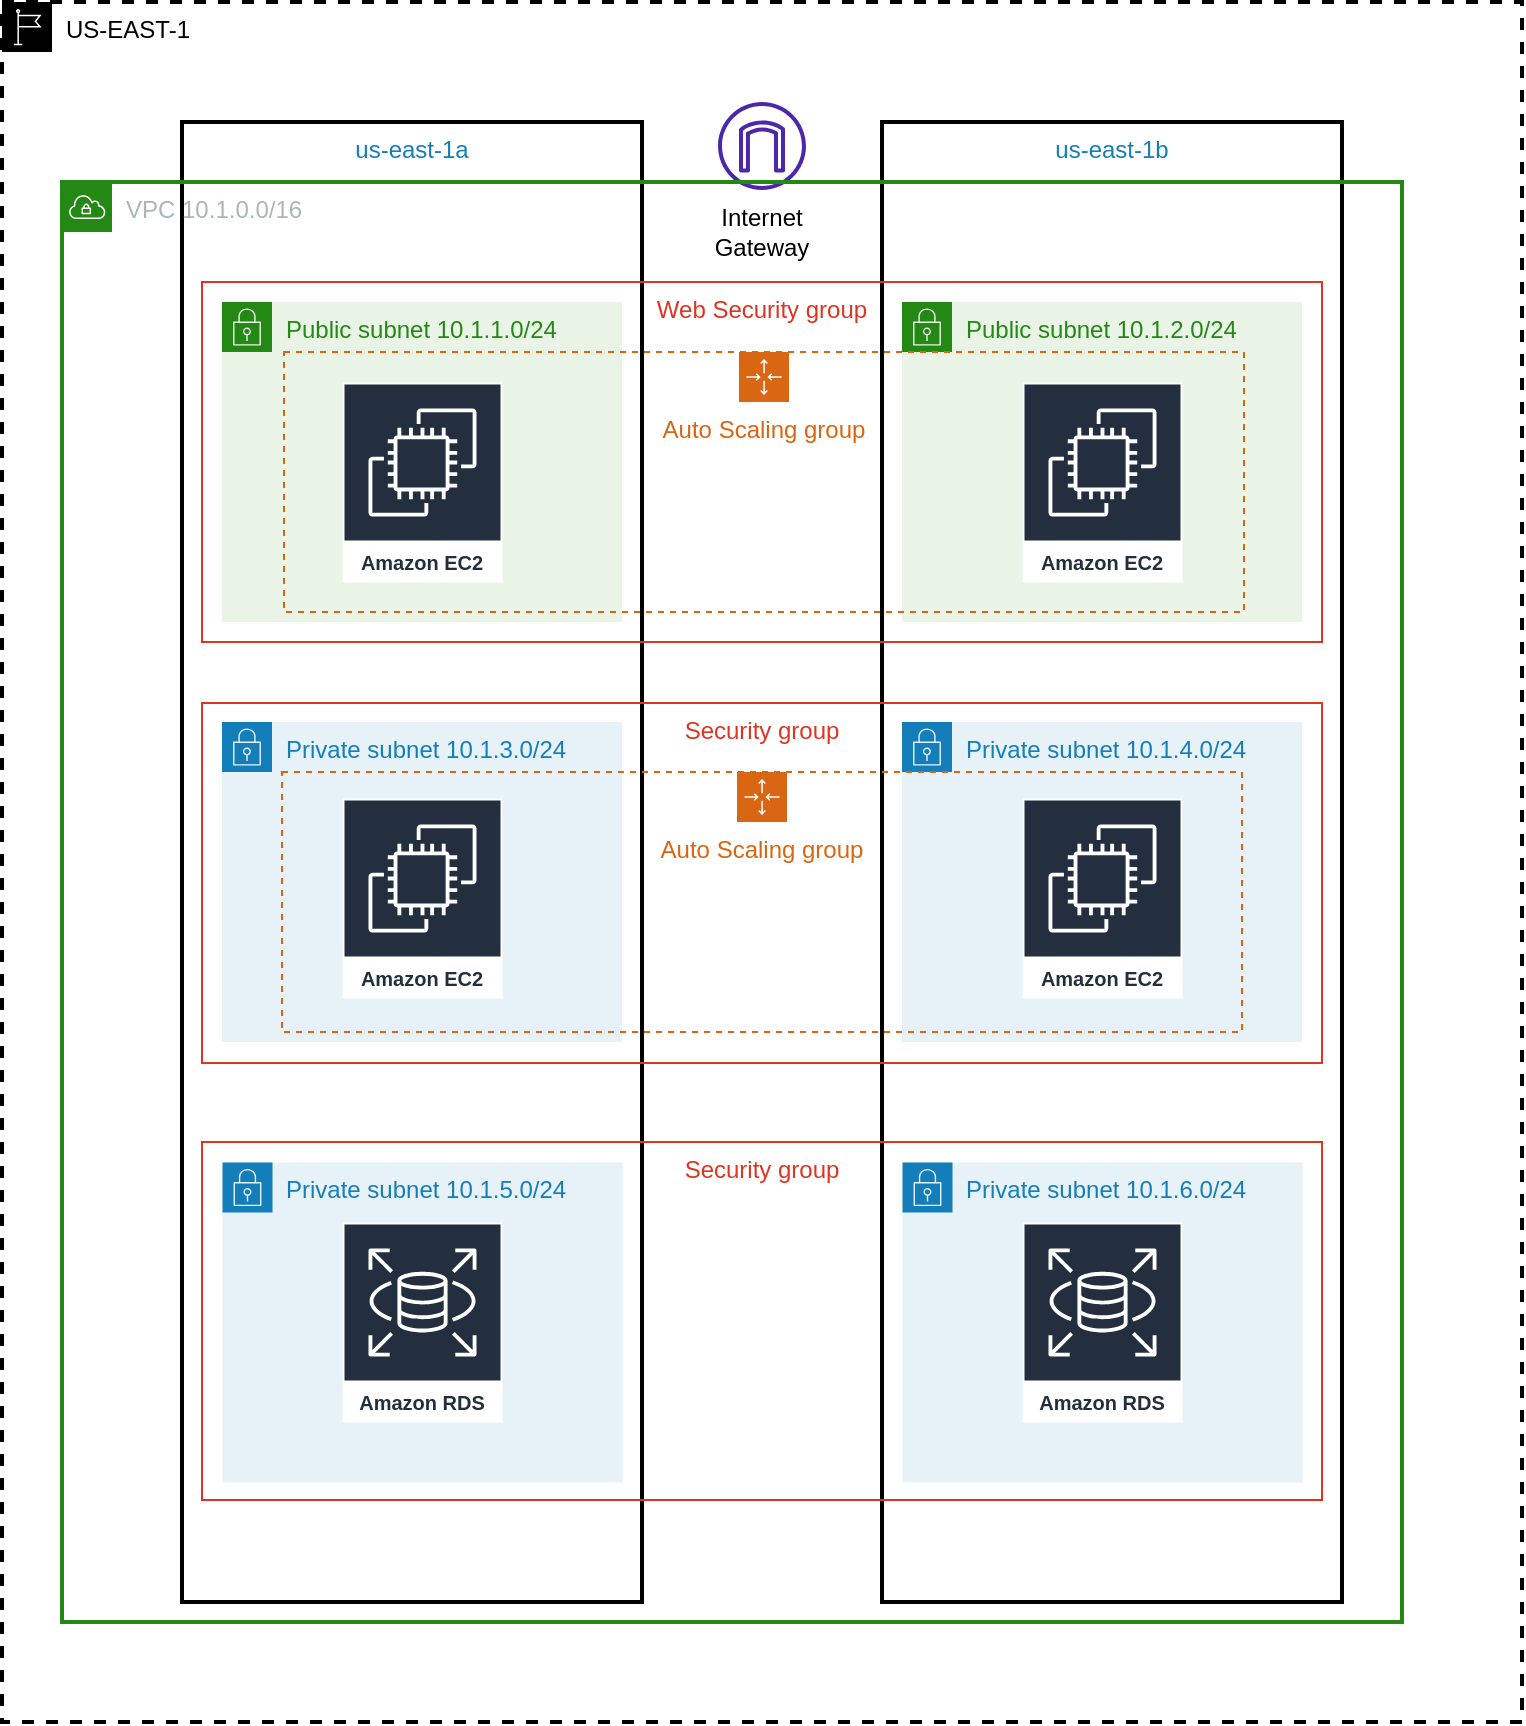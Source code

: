 <mxfile version="20.6.0" type="github">
  <diagram id="xggmqmnDdCMUJtHXeGxX" name="Página-1">
    <mxGraphModel dx="920" dy="1724" grid="1" gridSize="10" guides="1" tooltips="1" connect="1" arrows="1" fold="1" page="1" pageScale="1" pageWidth="827" pageHeight="1169" math="0" shadow="0">
      <root>
        <mxCell id="0" />
        <mxCell id="1" parent="0" />
        <mxCell id="Yk63QLegk9tkWfs8BIzJ-25" value="US-EAST-1" style="points=[[0,0],[0.25,0],[0.5,0],[0.75,0],[1,0],[1,0.25],[1,0.5],[1,0.75],[1,1],[0.75,1],[0.5,1],[0.25,1],[0,1],[0,0.75],[0,0.5],[0,0.25]];outlineConnect=0;html=1;whiteSpace=wrap;fontSize=12;fontStyle=0;container=1;pointerEvents=0;collapsible=0;recursiveResize=0;shape=mxgraph.aws4.group;grIcon=mxgraph.aws4.group_region;verticalAlign=top;align=left;spacingLeft=30;dashed=1;labelBackgroundColor=none;strokeWidth=2;fillColor=none;" parent="1" vertex="1">
          <mxGeometry x="50" y="-70" width="760" height="860" as="geometry" />
        </mxCell>
        <mxCell id="Yk63QLegk9tkWfs8BIzJ-33" value="us-east-1a" style="fillColor=none;strokeColor=#000000;verticalAlign=top;fontStyle=0;fontColor=#147EBA;labelBackgroundColor=none;strokeWidth=2;" parent="Yk63QLegk9tkWfs8BIzJ-25" vertex="1">
          <mxGeometry x="90" y="60" width="230" height="740" as="geometry" />
        </mxCell>
        <mxCell id="Yk63QLegk9tkWfs8BIzJ-34" value="us-east-1b" style="fillColor=none;strokeColor=#000000;verticalAlign=top;fontStyle=0;fontColor=#147EBA;labelBackgroundColor=none;strokeWidth=2;" parent="Yk63QLegk9tkWfs8BIzJ-25" vertex="1">
          <mxGeometry x="440" y="60" width="230" height="740" as="geometry" />
        </mxCell>
        <mxCell id="Yk63QLegk9tkWfs8BIzJ-35" value="" style="sketch=0;outlineConnect=0;fontColor=#232F3E;gradientColor=none;fillColor=#4D27AA;strokeColor=none;dashed=0;verticalLabelPosition=bottom;verticalAlign=top;align=center;html=1;fontSize=12;fontStyle=0;aspect=fixed;pointerEvents=1;shape=mxgraph.aws4.internet_gateway;labelBackgroundColor=none;strokeWidth=2;" parent="Yk63QLegk9tkWfs8BIzJ-25" vertex="1">
          <mxGeometry x="358" y="50" width="44" height="44" as="geometry" />
        </mxCell>
        <mxCell id="Yk63QLegk9tkWfs8BIzJ-47" value="Security group" style="fillColor=none;strokeColor=#DD3522;verticalAlign=top;fontStyle=0;fontColor=#DD3522;labelBackgroundColor=none;strokeWidth=1;" parent="Yk63QLegk9tkWfs8BIzJ-25" vertex="1">
          <mxGeometry x="100" y="570" width="560" height="179" as="geometry" />
        </mxCell>
        <mxCell id="Yk63QLegk9tkWfs8BIzJ-48" value="Security group" style="fillColor=none;strokeColor=#DD3522;verticalAlign=top;fontStyle=0;fontColor=#DD3522;labelBackgroundColor=none;strokeWidth=1;" parent="Yk63QLegk9tkWfs8BIzJ-25" vertex="1">
          <mxGeometry x="100" y="350.5" width="560" height="180" as="geometry" />
        </mxCell>
        <mxCell id="Yk63QLegk9tkWfs8BIzJ-49" value="Web Security group" style="fillColor=none;strokeColor=#DD3522;verticalAlign=top;fontStyle=0;fontColor=#DD3522;labelBackgroundColor=none;strokeWidth=1;" parent="Yk63QLegk9tkWfs8BIzJ-25" vertex="1">
          <mxGeometry x="100" y="140" width="560" height="180" as="geometry" />
        </mxCell>
        <mxCell id="Yk63QLegk9tkWfs8BIzJ-26" value="VPC 10.1.0.0/16" style="points=[[0,0],[0.25,0],[0.5,0],[0.75,0],[1,0],[1,0.25],[1,0.5],[1,0.75],[1,1],[0.75,1],[0.5,1],[0.25,1],[0,1],[0,0.75],[0,0.5],[0,0.25]];outlineConnect=0;gradientColor=none;html=1;whiteSpace=wrap;fontSize=12;fontStyle=0;container=1;pointerEvents=0;collapsible=0;recursiveResize=0;shape=mxgraph.aws4.group;grIcon=mxgraph.aws4.group_vpc;strokeColor=#248814;fillColor=none;verticalAlign=top;align=left;spacingLeft=30;fontColor=#AAB7B8;dashed=0;labelBackgroundColor=none;strokeWidth=2;" parent="1" vertex="1">
          <mxGeometry x="80" y="20" width="670" height="720" as="geometry" />
        </mxCell>
        <mxCell id="Yk63QLegk9tkWfs8BIzJ-27" value="Public subnet 10.1.1.0/24" style="points=[[0,0],[0.25,0],[0.5,0],[0.75,0],[1,0],[1,0.25],[1,0.5],[1,0.75],[1,1],[0.75,1],[0.5,1],[0.25,1],[0,1],[0,0.75],[0,0.5],[0,0.25]];outlineConnect=0;gradientColor=none;html=1;whiteSpace=wrap;fontSize=12;fontStyle=0;container=1;pointerEvents=0;collapsible=0;recursiveResize=0;shape=mxgraph.aws4.group;grIcon=mxgraph.aws4.group_security_group;grStroke=0;strokeColor=#248814;fillColor=#E9F3E6;verticalAlign=top;align=left;spacingLeft=30;fontColor=#248814;dashed=0;labelBackgroundColor=none;strokeWidth=2;" parent="Yk63QLegk9tkWfs8BIzJ-26" vertex="1">
          <mxGeometry x="80" y="60" width="200" height="160" as="geometry" />
        </mxCell>
        <mxCell id="Yk63QLegk9tkWfs8BIzJ-41" value="Amazon EC2" style="sketch=0;outlineConnect=0;fontColor=#232F3E;gradientColor=none;strokeColor=#ffffff;fillColor=#232F3E;dashed=0;verticalLabelPosition=middle;verticalAlign=bottom;align=center;html=1;whiteSpace=wrap;fontSize=10;fontStyle=1;spacing=3;shape=mxgraph.aws4.productIcon;prIcon=mxgraph.aws4.ec2;labelBackgroundColor=none;strokeWidth=0;" parent="Yk63QLegk9tkWfs8BIzJ-27" vertex="1">
          <mxGeometry x="60" y="40" width="80" height="100" as="geometry" />
        </mxCell>
        <mxCell id="Yk63QLegk9tkWfs8BIzJ-28" value="Public subnet 10.1.2.0/24" style="points=[[0,0],[0.25,0],[0.5,0],[0.75,0],[1,0],[1,0.25],[1,0.5],[1,0.75],[1,1],[0.75,1],[0.5,1],[0.25,1],[0,1],[0,0.75],[0,0.5],[0,0.25]];outlineConnect=0;gradientColor=none;html=1;whiteSpace=wrap;fontSize=12;fontStyle=0;container=1;pointerEvents=0;collapsible=0;recursiveResize=0;shape=mxgraph.aws4.group;grIcon=mxgraph.aws4.group_security_group;grStroke=0;strokeColor=#248814;fillColor=#E9F3E6;verticalAlign=top;align=left;spacingLeft=30;fontColor=#248814;dashed=0;labelBackgroundColor=none;strokeWidth=2;" parent="Yk63QLegk9tkWfs8BIzJ-26" vertex="1">
          <mxGeometry x="420" y="60" width="200" height="160" as="geometry" />
        </mxCell>
        <mxCell id="Yk63QLegk9tkWfs8BIzJ-42" value="Amazon EC2" style="sketch=0;outlineConnect=0;fontColor=#232F3E;gradientColor=none;strokeColor=#ffffff;fillColor=#232F3E;dashed=0;verticalLabelPosition=middle;verticalAlign=bottom;align=center;html=1;whiteSpace=wrap;fontSize=10;fontStyle=1;spacing=3;shape=mxgraph.aws4.productIcon;prIcon=mxgraph.aws4.ec2;labelBackgroundColor=none;strokeWidth=0;" parent="Yk63QLegk9tkWfs8BIzJ-28" vertex="1">
          <mxGeometry x="60" y="40" width="80" height="100" as="geometry" />
        </mxCell>
        <mxCell id="Yk63QLegk9tkWfs8BIzJ-29" value="Private subnet 10.1.3.0/24" style="points=[[0,0],[0.25,0],[0.5,0],[0.75,0],[1,0],[1,0.25],[1,0.5],[1,0.75],[1,1],[0.75,1],[0.5,1],[0.25,1],[0,1],[0,0.75],[0,0.5],[0,0.25]];outlineConnect=0;gradientColor=none;html=1;whiteSpace=wrap;fontSize=12;fontStyle=0;container=1;pointerEvents=0;collapsible=0;recursiveResize=0;shape=mxgraph.aws4.group;grIcon=mxgraph.aws4.group_security_group;grStroke=0;strokeColor=#147EBA;fillColor=#E6F2F8;verticalAlign=top;align=left;spacingLeft=30;fontColor=#147EBA;dashed=0;labelBackgroundColor=none;strokeWidth=2;" parent="Yk63QLegk9tkWfs8BIzJ-26" vertex="1">
          <mxGeometry x="80" y="270" width="200" height="160" as="geometry" />
        </mxCell>
        <mxCell id="Yk63QLegk9tkWfs8BIzJ-43" value="Amazon EC2" style="sketch=0;outlineConnect=0;fontColor=#232F3E;gradientColor=none;strokeColor=#ffffff;fillColor=#232F3E;dashed=0;verticalLabelPosition=middle;verticalAlign=bottom;align=center;html=1;whiteSpace=wrap;fontSize=10;fontStyle=1;spacing=3;shape=mxgraph.aws4.productIcon;prIcon=mxgraph.aws4.ec2;labelBackgroundColor=none;strokeWidth=0;" parent="Yk63QLegk9tkWfs8BIzJ-29" vertex="1">
          <mxGeometry x="60" y="38" width="80" height="100" as="geometry" />
        </mxCell>
        <mxCell id="Yk63QLegk9tkWfs8BIzJ-30" value="Private subnet 10.1.4.0/24" style="points=[[0,0],[0.25,0],[0.5,0],[0.75,0],[1,0],[1,0.25],[1,0.5],[1,0.75],[1,1],[0.75,1],[0.5,1],[0.25,1],[0,1],[0,0.75],[0,0.5],[0,0.25]];outlineConnect=0;gradientColor=none;html=1;whiteSpace=wrap;fontSize=12;fontStyle=0;container=1;pointerEvents=0;collapsible=0;recursiveResize=0;shape=mxgraph.aws4.group;grIcon=mxgraph.aws4.group_security_group;grStroke=0;strokeColor=#147EBA;fillColor=#E6F2F8;verticalAlign=top;align=left;spacingLeft=30;fontColor=#147EBA;dashed=0;labelBackgroundColor=none;strokeWidth=2;" parent="Yk63QLegk9tkWfs8BIzJ-26" vertex="1">
          <mxGeometry x="420" y="270" width="200" height="160" as="geometry" />
        </mxCell>
        <mxCell id="Yk63QLegk9tkWfs8BIzJ-44" value="Amazon EC2" style="sketch=0;outlineConnect=0;fontColor=#232F3E;gradientColor=none;strokeColor=#ffffff;fillColor=#232F3E;dashed=0;verticalLabelPosition=middle;verticalAlign=bottom;align=center;html=1;whiteSpace=wrap;fontSize=10;fontStyle=1;spacing=3;shape=mxgraph.aws4.productIcon;prIcon=mxgraph.aws4.ec2;labelBackgroundColor=none;strokeWidth=0;" parent="Yk63QLegk9tkWfs8BIzJ-30" vertex="1">
          <mxGeometry x="60" y="38" width="80" height="100" as="geometry" />
        </mxCell>
        <mxCell id="Yk63QLegk9tkWfs8BIzJ-36" value="Internet Gateway" style="rounded=0;whiteSpace=wrap;html=1;labelBackgroundColor=none;strokeWidth=0;dashed=1;fillColor=none;strokeColor=#FFFFFF;" parent="Yk63QLegk9tkWfs8BIzJ-26" vertex="1">
          <mxGeometry x="310" y="10" width="80" height="30" as="geometry" />
        </mxCell>
        <mxCell id="Yk63QLegk9tkWfs8BIzJ-39" value="Private subnet 10.1.5.0/24" style="points=[[0,0],[0.25,0],[0.5,0],[0.75,0],[1,0],[1,0.25],[1,0.5],[1,0.75],[1,1],[0.75,1],[0.5,1],[0.25,1],[0,1],[0,0.75],[0,0.5],[0,0.25]];outlineConnect=0;gradientColor=none;html=1;whiteSpace=wrap;fontSize=12;fontStyle=0;container=1;pointerEvents=0;collapsible=0;recursiveResize=0;shape=mxgraph.aws4.group;grIcon=mxgraph.aws4.group_security_group;grStroke=0;strokeColor=#147EBA;fillColor=#E6F2F8;verticalAlign=top;align=left;spacingLeft=30;fontColor=#147EBA;dashed=0;labelBackgroundColor=none;strokeWidth=0;" parent="Yk63QLegk9tkWfs8BIzJ-26" vertex="1">
          <mxGeometry x="80" y="490" width="200" height="160" as="geometry" />
        </mxCell>
        <mxCell id="Yk63QLegk9tkWfs8BIzJ-45" value="Amazon RDS" style="sketch=0;outlineConnect=0;fontColor=#232F3E;gradientColor=none;strokeColor=#ffffff;fillColor=#232F3E;dashed=0;verticalLabelPosition=middle;verticalAlign=bottom;align=center;html=1;whiteSpace=wrap;fontSize=10;fontStyle=1;spacing=3;shape=mxgraph.aws4.productIcon;prIcon=mxgraph.aws4.rds;labelBackgroundColor=none;strokeWidth=0;" parent="Yk63QLegk9tkWfs8BIzJ-39" vertex="1">
          <mxGeometry x="60" y="30" width="80" height="100" as="geometry" />
        </mxCell>
        <mxCell id="Yk63QLegk9tkWfs8BIzJ-40" value="Private subnet 10.1.6.0/24" style="points=[[0,0],[0.25,0],[0.5,0],[0.75,0],[1,0],[1,0.25],[1,0.5],[1,0.75],[1,1],[0.75,1],[0.5,1],[0.25,1],[0,1],[0,0.75],[0,0.5],[0,0.25]];outlineConnect=0;gradientColor=none;html=1;whiteSpace=wrap;fontSize=12;fontStyle=0;container=1;pointerEvents=0;collapsible=0;recursiveResize=0;shape=mxgraph.aws4.group;grIcon=mxgraph.aws4.group_security_group;grStroke=0;strokeColor=#147EBA;fillColor=#E6F2F8;verticalAlign=top;align=left;spacingLeft=30;fontColor=#147EBA;dashed=0;labelBackgroundColor=none;strokeWidth=0;" parent="Yk63QLegk9tkWfs8BIzJ-26" vertex="1">
          <mxGeometry x="420" y="490" width="200" height="160" as="geometry" />
        </mxCell>
        <mxCell id="Yk63QLegk9tkWfs8BIzJ-46" value="Amazon RDS" style="sketch=0;outlineConnect=0;fontColor=#232F3E;gradientColor=none;strokeColor=#ffffff;fillColor=#232F3E;dashed=0;verticalLabelPosition=middle;verticalAlign=bottom;align=center;html=1;whiteSpace=wrap;fontSize=10;fontStyle=1;spacing=3;shape=mxgraph.aws4.productIcon;prIcon=mxgraph.aws4.rds;labelBackgroundColor=none;strokeWidth=0;" parent="Yk63QLegk9tkWfs8BIzJ-40" vertex="1">
          <mxGeometry x="60" y="30" width="80" height="100" as="geometry" />
        </mxCell>
        <mxCell id="7BhhN1L9Lo45RrHUkkJ7-2" value="Auto Scaling group" style="points=[[0,0],[0.25,0],[0.5,0],[0.75,0],[1,0],[1,0.25],[1,0.5],[1,0.75],[1,1],[0.75,1],[0.5,1],[0.25,1],[0,1],[0,0.75],[0,0.5],[0,0.25]];outlineConnect=0;gradientColor=none;html=1;whiteSpace=wrap;fontSize=12;fontStyle=0;container=1;pointerEvents=0;collapsible=0;recursiveResize=0;shape=mxgraph.aws4.groupCenter;grIcon=mxgraph.aws4.group_auto_scaling_group;grStroke=1;strokeColor=#D86613;fillColor=none;verticalAlign=top;align=center;fontColor=#D86613;dashed=1;spacingTop=25;labelBackgroundColor=none;strokeWidth=1;" vertex="1" parent="Yk63QLegk9tkWfs8BIzJ-26">
          <mxGeometry x="110" y="295" width="480" height="130" as="geometry" />
        </mxCell>
        <mxCell id="7BhhN1L9Lo45RrHUkkJ7-10" value="Auto Scaling group" style="points=[[0,0],[0.25,0],[0.5,0],[0.75,0],[1,0],[1,0.25],[1,0.5],[1,0.75],[1,1],[0.75,1],[0.5,1],[0.25,1],[0,1],[0,0.75],[0,0.5],[0,0.25]];outlineConnect=0;gradientColor=none;html=1;whiteSpace=wrap;fontSize=12;fontStyle=0;container=1;pointerEvents=0;collapsible=0;recursiveResize=0;shape=mxgraph.aws4.groupCenter;grIcon=mxgraph.aws4.group_auto_scaling_group;grStroke=1;strokeColor=#D86613;fillColor=none;verticalAlign=top;align=center;fontColor=#D86613;dashed=1;spacingTop=25;labelBackgroundColor=none;strokeWidth=1;" vertex="1" parent="Yk63QLegk9tkWfs8BIzJ-26">
          <mxGeometry x="111" y="85" width="480" height="130" as="geometry" />
        </mxCell>
      </root>
    </mxGraphModel>
  </diagram>
</mxfile>
